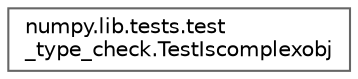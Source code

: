 digraph "Graphical Class Hierarchy"
{
 // LATEX_PDF_SIZE
  bgcolor="transparent";
  edge [fontname=Helvetica,fontsize=10,labelfontname=Helvetica,labelfontsize=10];
  node [fontname=Helvetica,fontsize=10,shape=box,height=0.2,width=0.4];
  rankdir="LR";
  Node0 [id="Node000000",label="numpy.lib.tests.test\l_type_check.TestIscomplexobj",height=0.2,width=0.4,color="grey40", fillcolor="white", style="filled",URL="$d0/d22/classnumpy_1_1lib_1_1tests_1_1test__type__check_1_1TestIscomplexobj.html",tooltip=" "];
}
